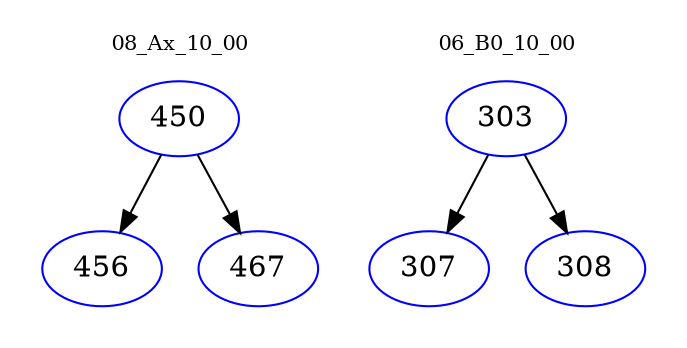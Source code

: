 digraph{
subgraph cluster_0 {
color = white
label = "08_Ax_10_00";
fontsize=10;
T0_450 [label="450", color="blue"]
T0_450 -> T0_456 [color="black"]
T0_456 [label="456", color="blue"]
T0_450 -> T0_467 [color="black"]
T0_467 [label="467", color="blue"]
}
subgraph cluster_1 {
color = white
label = "06_B0_10_00";
fontsize=10;
T1_303 [label="303", color="blue"]
T1_303 -> T1_307 [color="black"]
T1_307 [label="307", color="blue"]
T1_303 -> T1_308 [color="black"]
T1_308 [label="308", color="blue"]
}
}
